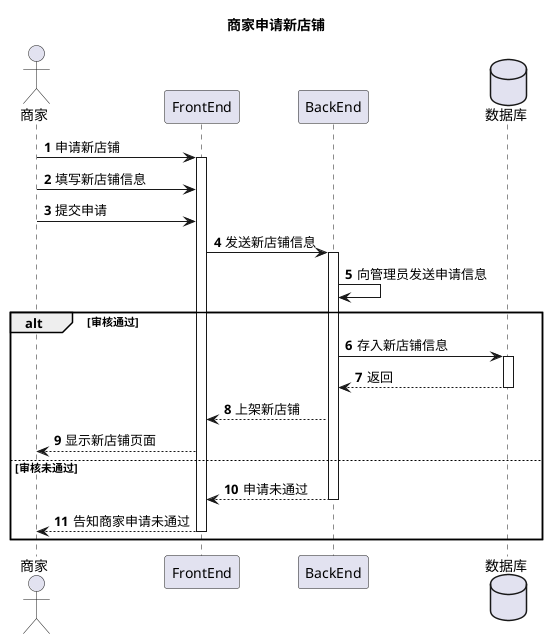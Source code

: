 @startuml
'https://plantuml.com/sequence-diagram

autonumber
title 商家申请新店铺

actor 商家
participant FrontEnd
participant BackEnd
database 数据库

商家 -> FrontEnd ++:申请新店铺
商家 -> FrontEnd :填写新店铺信息
商家 -> FrontEnd :提交申请
FrontEnd -> BackEnd ++:发送新店铺信息
BackEnd -> BackEnd :向管理员发送申请信息
alt 审核通过
BackEnd -> 数据库 ++:存入新店铺信息
数据库 --> BackEnd --:返回
BackEnd --> FrontEnd : 上架新店铺
FrontEnd --> 商家 : 显示新店铺页面
else 审核未通过
BackEnd --> FrontEnd --: 申请未通过
FrontEnd --> 商家 --:告知商家申请未通过
end


@enduml